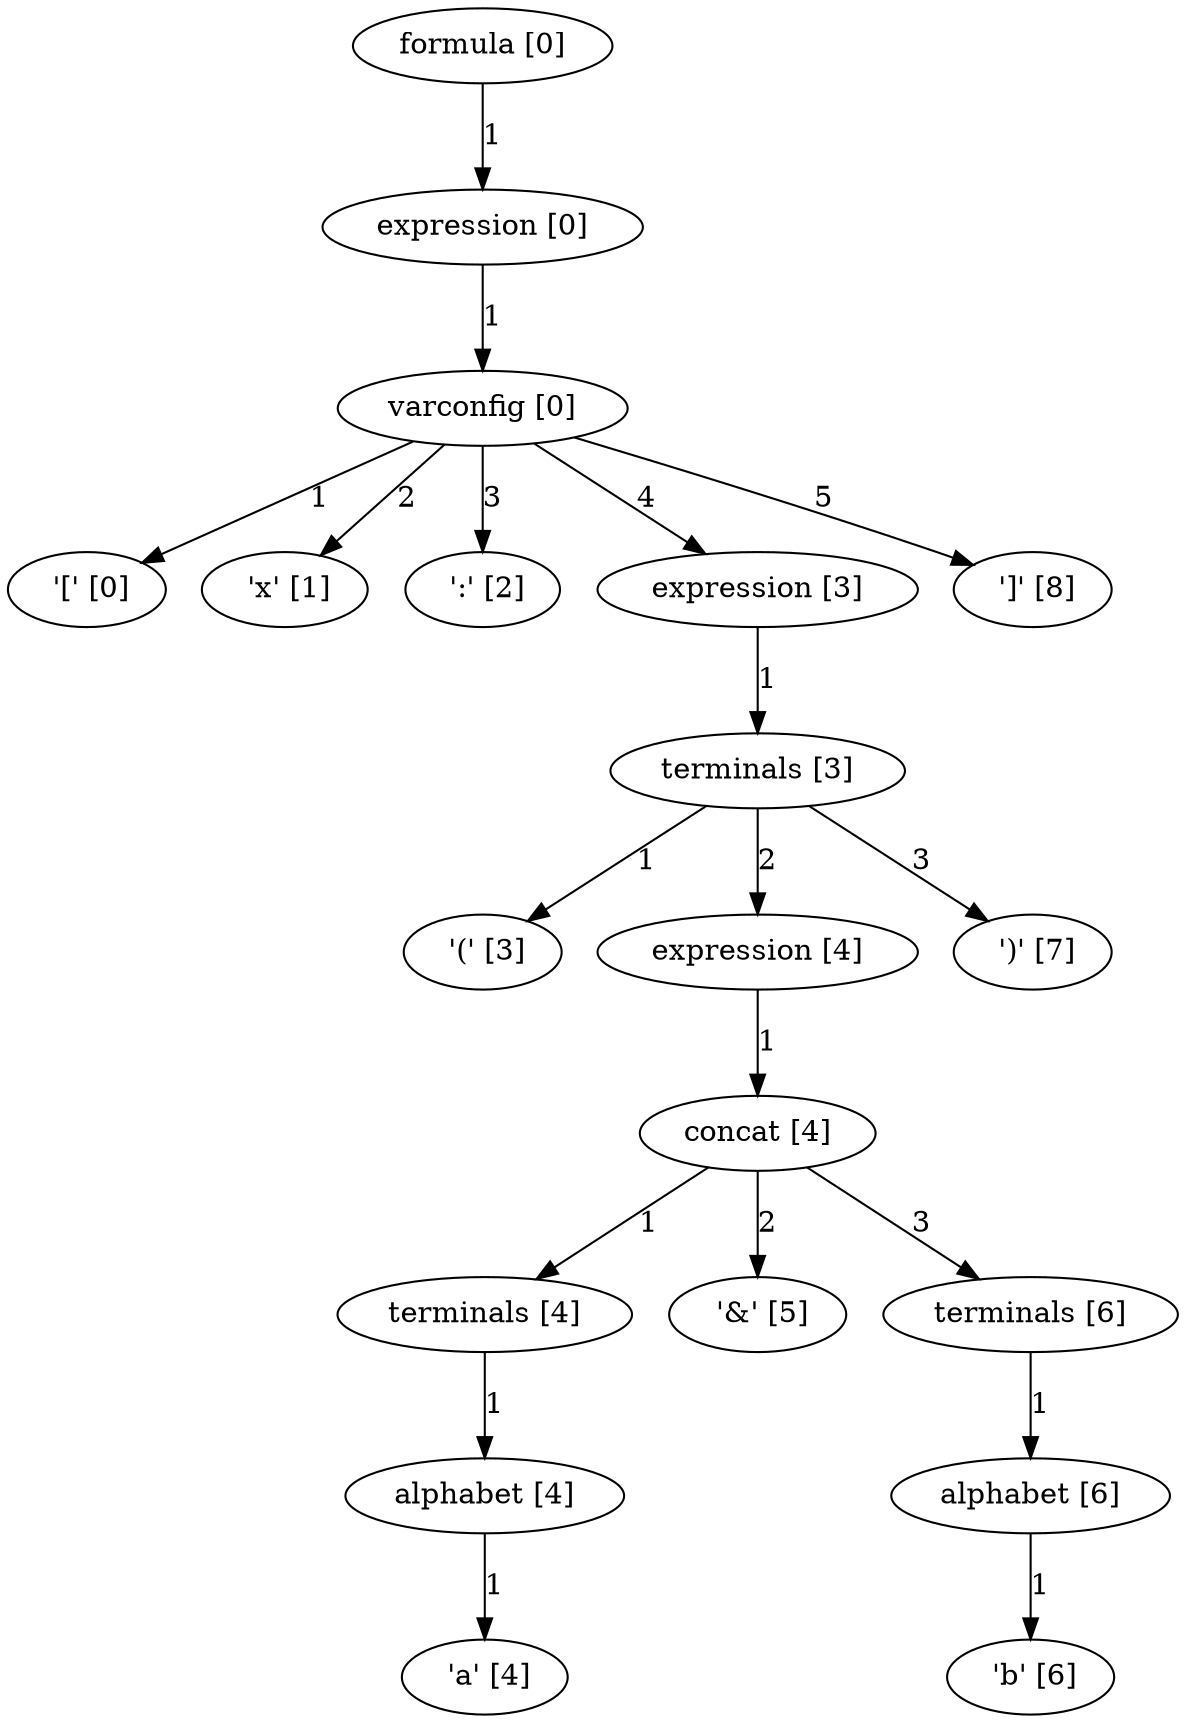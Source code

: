digraph arpeggio_graph {
140438593073376 [label="formula [0]"];
140438593073376->140438593073664 [label="1"]

140438593073664 [label="expression [0]"];
140438593073664->140438593073952 [label="1"]

140438593073952 [label="varconfig [0]"];
140438593073952->140438592974072 [label="1"]

140438592974072 [label=" '[' [0]"];
140438593073952->140438592974192 [label="2"]

140438592974192 [label=" 'x' [1]"];
140438593073952->140438593018048 [label="3"]

140438593018048 [label=" ':' [2]"];
140438593073952->140438609898960 [label="4"]

140438609898960 [label="expression [3]"];
140438609898960->140438609898816 [label="1"]

140438609898816 [label="terminals [3]"];
140438609898816->140438593018168 [label="1"]

140438593018168 [label=" '(' [3]"];
140438609898816->140438609898384 [label="2"]

140438609898384 [label="expression [4]"];
140438609898384->140438609898528 [label="1"]

140438609898528 [label="concat [4]"];
140438609898528->140438609898672 [label="1"]

140438609898672 [label="terminals [4]"];
140438609898672->140438609899392 [label="1"]

140438609899392 [label="alphabet [4]"];
140438609899392->140438593018768 [label="1"]

140438593018768 [label=" 'a' [4]"];
140438609898528->140438593018888 [label="2"]

140438593018888 [label=" '&' [5]"];
140438609898528->140438609899248 [label="3"]

140438609899248 [label="terminals [6]"];
140438609899248->140438609899104 [label="1"]

140438609899104 [label="alphabet [6]"];
140438609899104->140438593019008 [label="1"]

140438593019008 [label=" 'b' [6]"];
140438609898816->140438593019128 [label="3"]

140438593019128 [label=" ')' [7]"];
140438593073952->140438593019248 [label="5"]

140438593019248 [label=" ']' [8]"];
}